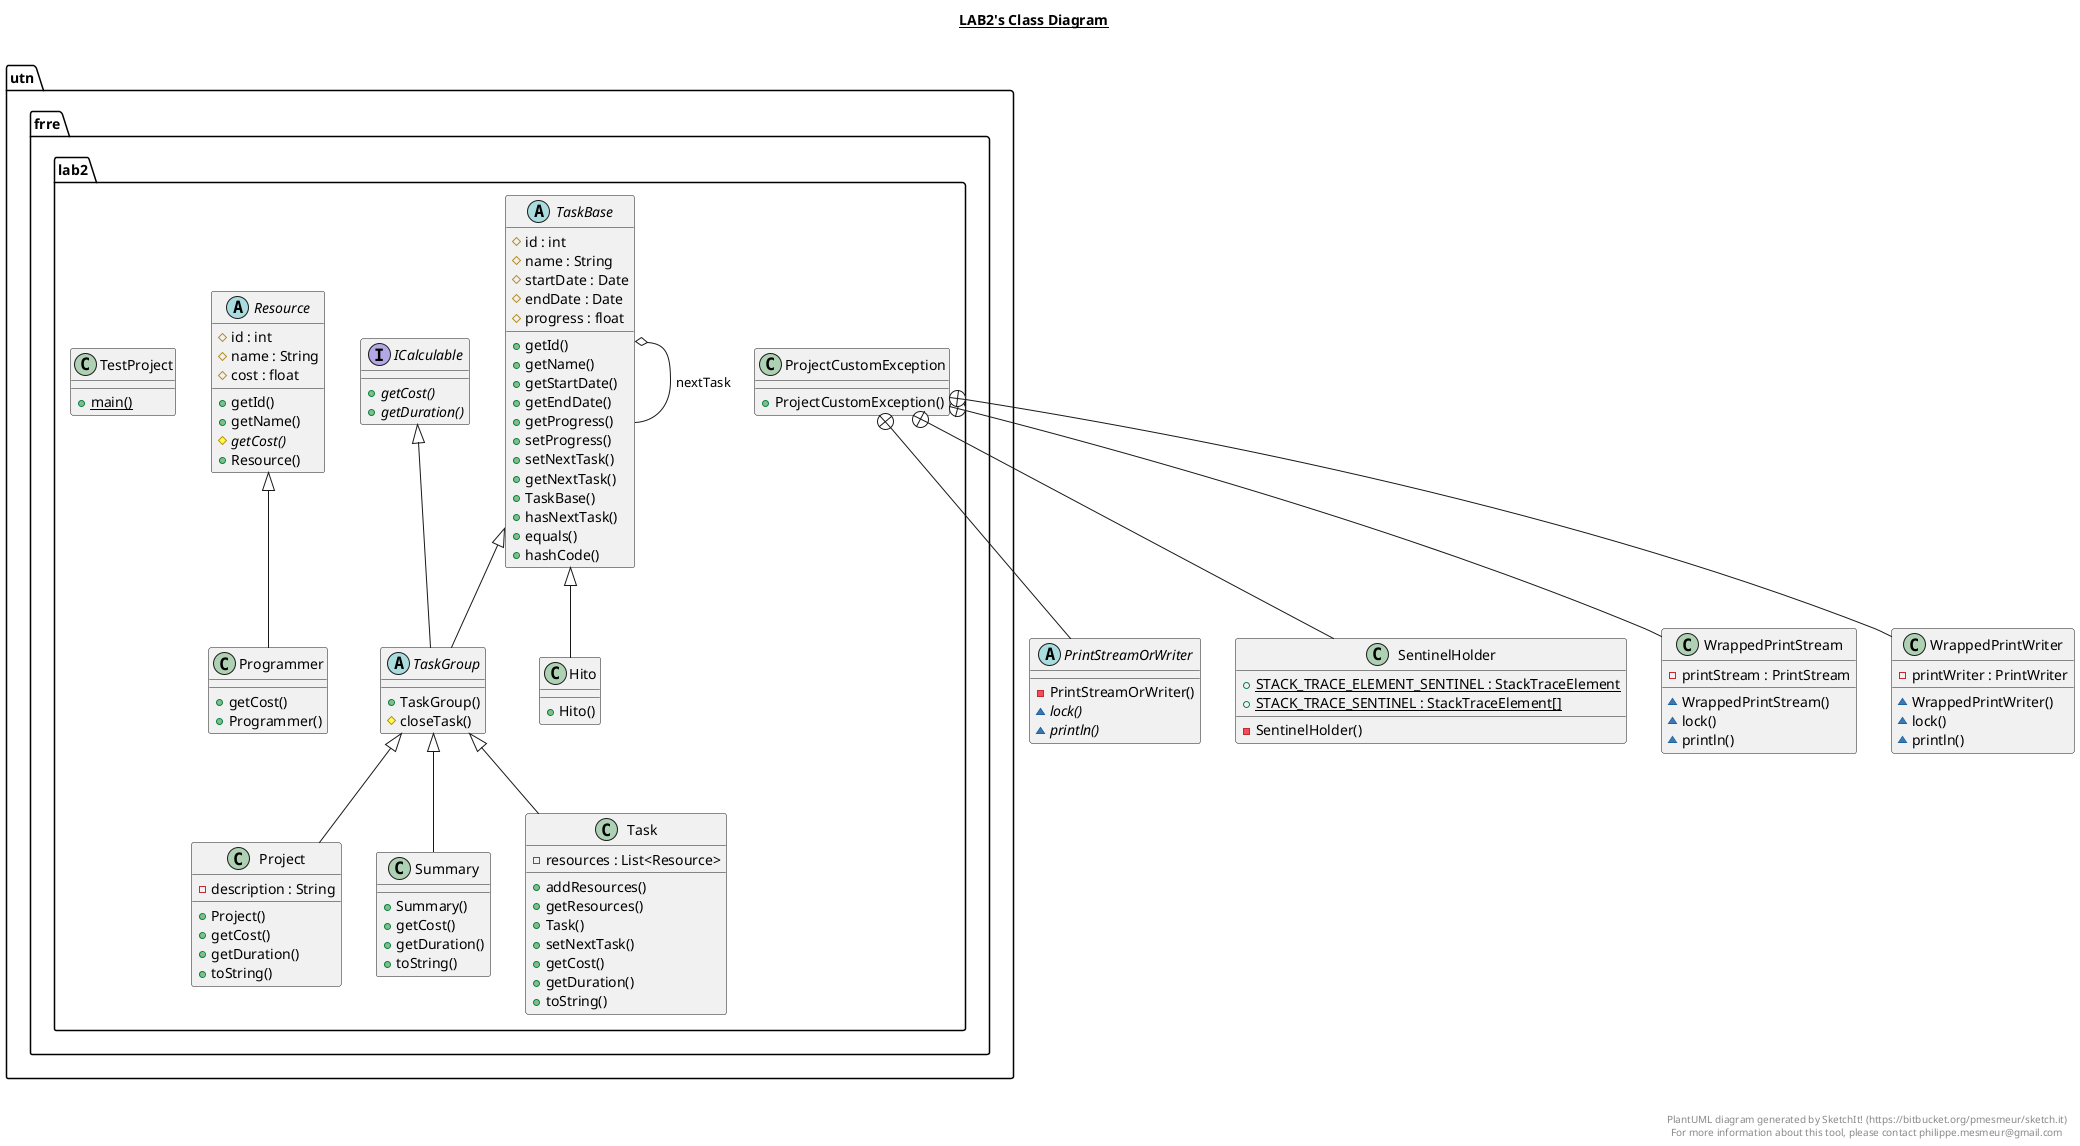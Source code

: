 @startuml

title __LAB2's Class Diagram__\n

  package utn.frre.lab2 {
    class Hito {
        + Hito()
    }
  }
  

  package utn.frre.lab2 {
    interface ICalculable {
        {abstract} + getCost()
        {abstract} + getDuration()
    }
  }
  

  package utn.frre.lab2 {
    class Programmer {
        + getCost()
        + Programmer()
    }
  }
  

  package utn.frre.lab2 {
    class Project {
        - description : String
        + Project()
        + getCost()
        + getDuration()
        + toString()
    }
  }
  

  package utn.frre.lab2 {
    class ProjectCustomException {
        + ProjectCustomException()
    }
  }
  

  abstract class PrintStreamOrWriter {
      - PrintStreamOrWriter()
      {abstract} ~ lock()
      {abstract} ~ println()
  }
  

  class SentinelHolder {
      {static} + STACK_TRACE_ELEMENT_SENTINEL : StackTraceElement
      {static} + STACK_TRACE_SENTINEL : StackTraceElement[]
      - SentinelHolder()
  }
  

  class WrappedPrintStream {
      - printStream : PrintStream
      ~ WrappedPrintStream()
      ~ lock()
      ~ println()
  }
  

  class WrappedPrintWriter {
      - printWriter : PrintWriter
      ~ WrappedPrintWriter()
      ~ lock()
      ~ println()
  }
  

  package utn.frre.lab2 {
    abstract class Resource {
        # id : int
        # name : String
        # cost : float
        + getId()
        + getName()
        {abstract} # getCost()
        + Resource()
    }
  }
  

  package utn.frre.lab2 {
    class Summary {
        + Summary()
        + getCost()
        + getDuration()
        + toString()
    }
  }
  

  package utn.frre.lab2 {
    class Task {
        - resources : List<Resource>
        + addResources()
        + getResources()
        + Task()
        + setNextTask()
        + getCost()
        + getDuration()
        + toString()
    }
  }
  

  package utn.frre.lab2 {
    abstract class TaskBase {
        # id : int
        # name : String
        # startDate : Date
        # endDate : Date
        # progress : float
        + getId()
        + getName()
        + getStartDate()
        + getEndDate()
        + getProgress()
        + setProgress()
        + setNextTask()
        + getNextTask()
        + TaskBase()
        + hasNextTask()
        + equals()
        + hashCode()
    }
  }
  

  package utn.frre.lab2 {
    abstract class TaskGroup {
        + TaskGroup()
        # closeTask()
    }
  }
  

  package utn.frre.lab2 {
    class TestProject {
        {static} + main()
    }
  }
  

  Hito -up-|> TaskBase
  Programmer -up-|> Resource
  Project -up-|> TaskGroup
  ProjectCustomException +-down- PrintStreamOrWriter
  ProjectCustomException +-down- SentinelHolder
  ProjectCustomException +-down- WrappedPrintStream
  ProjectCustomException +-down- WrappedPrintWriter
  Summary -up-|> TaskGroup
  Task -up-|> TaskGroup
  TaskBase o-- TaskBase : nextTask
  TaskGroup -up-|> ICalculable
  TaskGroup -up-|> TaskBase


right footer


PlantUML diagram generated by SketchIt! (https://bitbucket.org/pmesmeur/sketch.it)
For more information about this tool, please contact philippe.mesmeur@gmail.com
endfooter

@enduml
